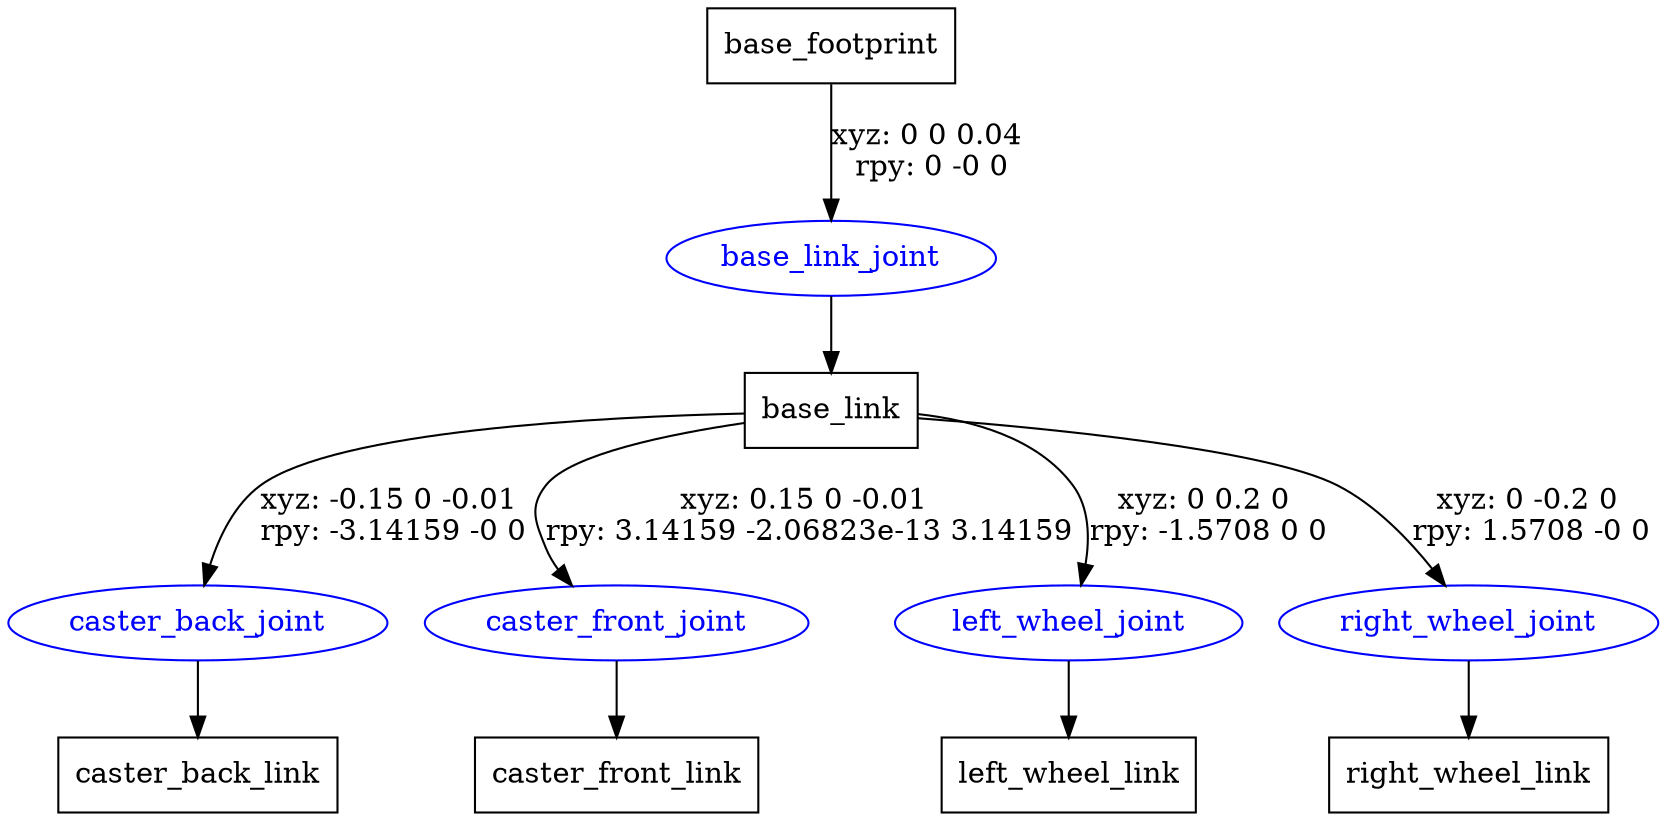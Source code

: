 digraph G {
node [shape=box];
"base_footprint" [label="base_footprint"];
"base_link" [label="base_link"];
"caster_back_link" [label="caster_back_link"];
"caster_front_link" [label="caster_front_link"];
"left_wheel_link" [label="left_wheel_link"];
"right_wheel_link" [label="right_wheel_link"];
node [shape=ellipse, color=blue, fontcolor=blue];
"base_footprint" -> "base_link_joint" [label="xyz: 0 0 0.04 \nrpy: 0 -0 0"]
"base_link_joint" -> "base_link"
"base_link" -> "caster_back_joint" [label="xyz: -0.15 0 -0.01 \nrpy: -3.14159 -0 0"]
"caster_back_joint" -> "caster_back_link"
"base_link" -> "caster_front_joint" [label="xyz: 0.15 0 -0.01 \nrpy: 3.14159 -2.06823e-13 3.14159"]
"caster_front_joint" -> "caster_front_link"
"base_link" -> "left_wheel_joint" [label="xyz: 0 0.2 0 \nrpy: -1.5708 0 0"]
"left_wheel_joint" -> "left_wheel_link"
"base_link" -> "right_wheel_joint" [label="xyz: 0 -0.2 0 \nrpy: 1.5708 -0 0"]
"right_wheel_joint" -> "right_wheel_link"
}
